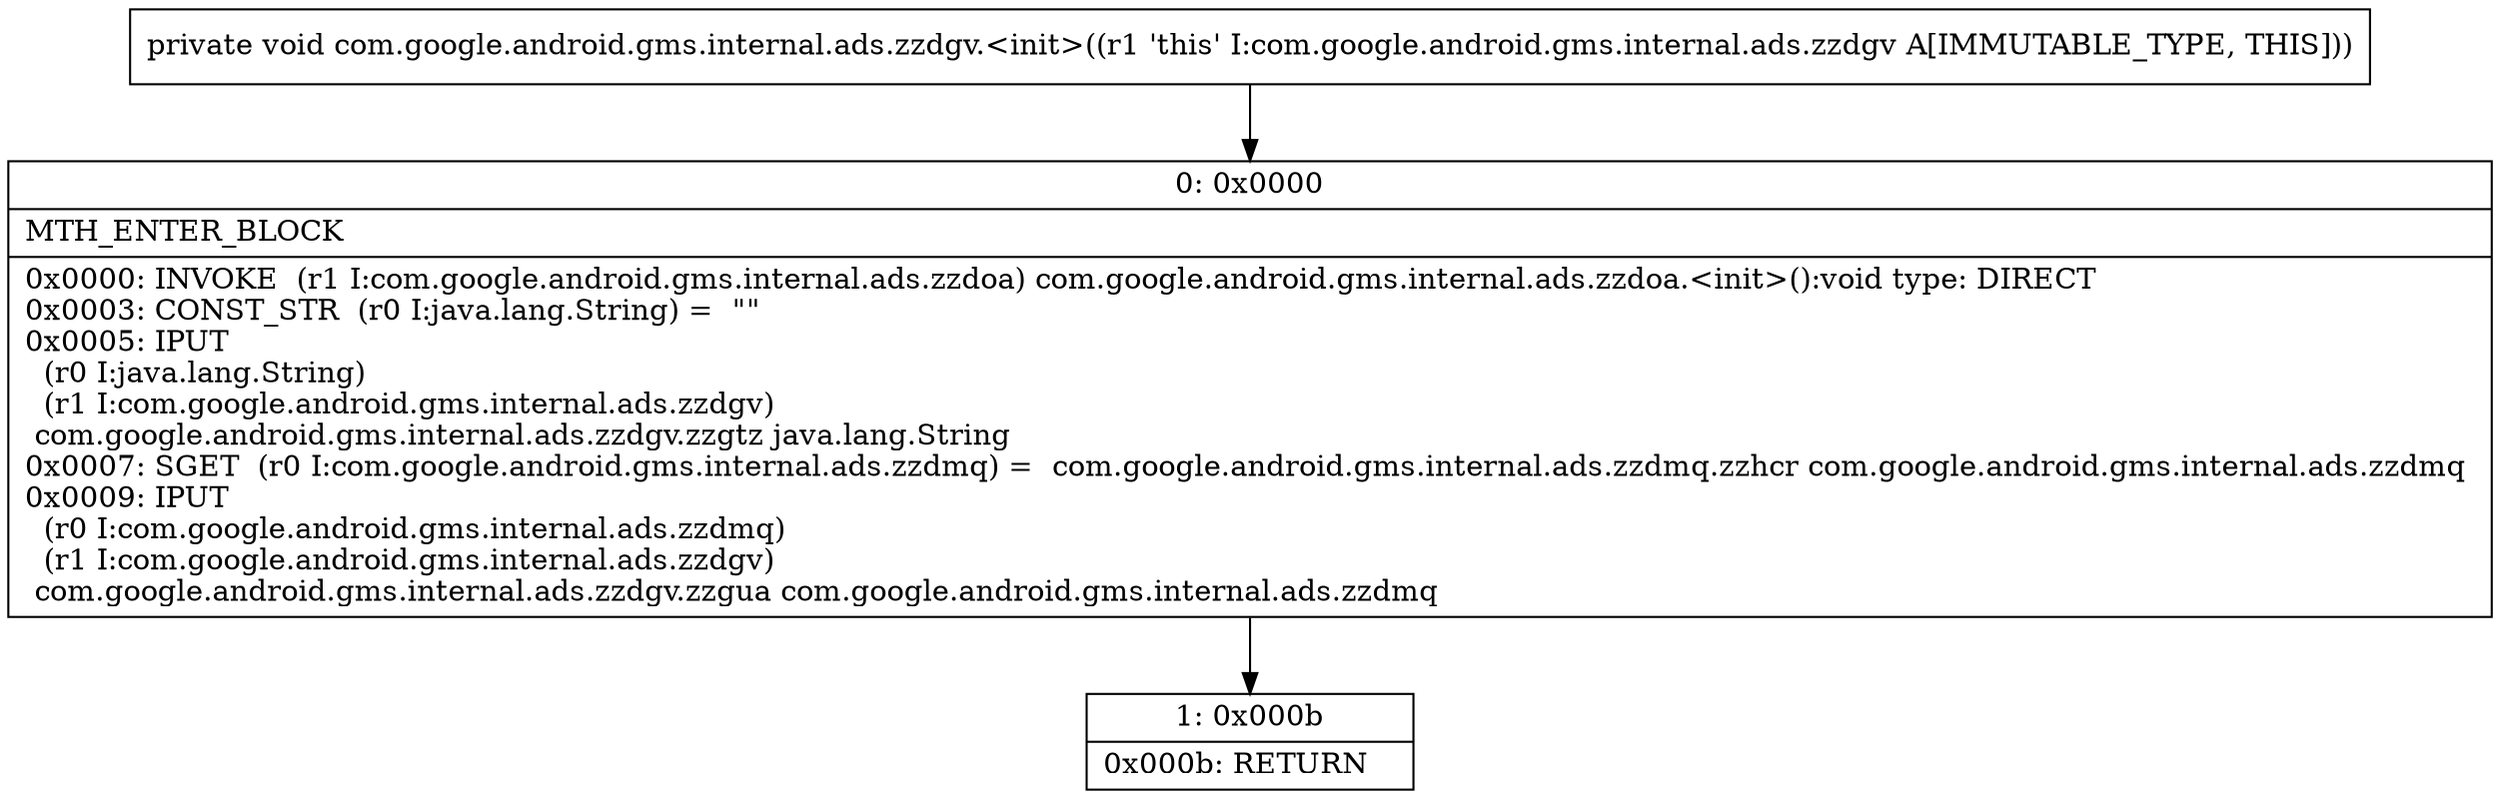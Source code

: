 digraph "CFG forcom.google.android.gms.internal.ads.zzdgv.\<init\>()V" {
Node_0 [shape=record,label="{0\:\ 0x0000|MTH_ENTER_BLOCK\l|0x0000: INVOKE  (r1 I:com.google.android.gms.internal.ads.zzdoa) com.google.android.gms.internal.ads.zzdoa.\<init\>():void type: DIRECT \l0x0003: CONST_STR  (r0 I:java.lang.String) =  \"\" \l0x0005: IPUT  \l  (r0 I:java.lang.String)\l  (r1 I:com.google.android.gms.internal.ads.zzdgv)\l com.google.android.gms.internal.ads.zzdgv.zzgtz java.lang.String \l0x0007: SGET  (r0 I:com.google.android.gms.internal.ads.zzdmq) =  com.google.android.gms.internal.ads.zzdmq.zzhcr com.google.android.gms.internal.ads.zzdmq \l0x0009: IPUT  \l  (r0 I:com.google.android.gms.internal.ads.zzdmq)\l  (r1 I:com.google.android.gms.internal.ads.zzdgv)\l com.google.android.gms.internal.ads.zzdgv.zzgua com.google.android.gms.internal.ads.zzdmq \l}"];
Node_1 [shape=record,label="{1\:\ 0x000b|0x000b: RETURN   \l}"];
MethodNode[shape=record,label="{private void com.google.android.gms.internal.ads.zzdgv.\<init\>((r1 'this' I:com.google.android.gms.internal.ads.zzdgv A[IMMUTABLE_TYPE, THIS])) }"];
MethodNode -> Node_0;
Node_0 -> Node_1;
}

